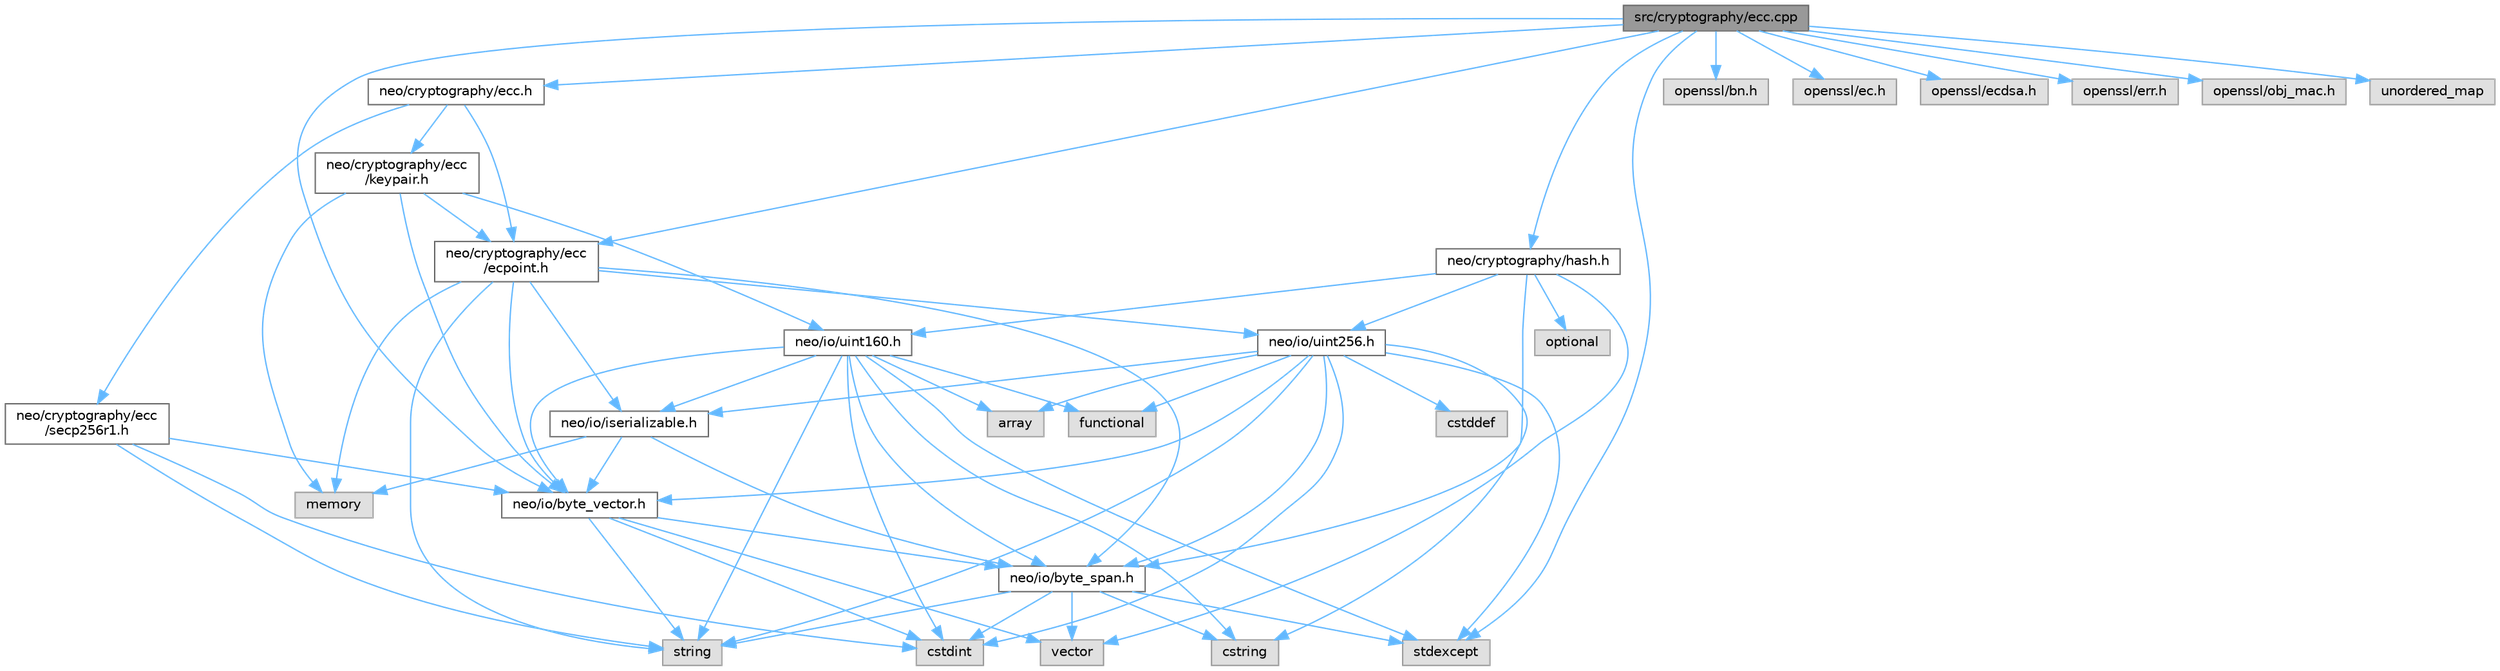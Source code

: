 digraph "src/cryptography/ecc.cpp"
{
 // LATEX_PDF_SIZE
  bgcolor="transparent";
  edge [fontname=Helvetica,fontsize=10,labelfontname=Helvetica,labelfontsize=10];
  node [fontname=Helvetica,fontsize=10,shape=box,height=0.2,width=0.4];
  Node1 [id="Node000001",label="src/cryptography/ecc.cpp",height=0.2,width=0.4,color="gray40", fillcolor="grey60", style="filled", fontcolor="black",tooltip=" "];
  Node1 -> Node2 [id="edge64_Node000001_Node000002",color="steelblue1",style="solid",tooltip=" "];
  Node2 [id="Node000002",label="neo/cryptography/ecc.h",height=0.2,width=0.4,color="grey40", fillcolor="white", style="filled",URL="$ecc_8h.html",tooltip=" "];
  Node2 -> Node3 [id="edge65_Node000002_Node000003",color="steelblue1",style="solid",tooltip=" "];
  Node3 [id="Node000003",label="neo/cryptography/ecc\l/ecpoint.h",height=0.2,width=0.4,color="grey40", fillcolor="white", style="filled",URL="$ecpoint_8h.html",tooltip=" "];
  Node3 -> Node4 [id="edge66_Node000003_Node000004",color="steelblue1",style="solid",tooltip=" "];
  Node4 [id="Node000004",label="neo/io/byte_span.h",height=0.2,width=0.4,color="grey40", fillcolor="white", style="filled",URL="$io_2byte__span_8h.html",tooltip=" "];
  Node4 -> Node5 [id="edge67_Node000004_Node000005",color="steelblue1",style="solid",tooltip=" "];
  Node5 [id="Node000005",label="cstdint",height=0.2,width=0.4,color="grey60", fillcolor="#E0E0E0", style="filled",tooltip=" "];
  Node4 -> Node6 [id="edge68_Node000004_Node000006",color="steelblue1",style="solid",tooltip=" "];
  Node6 [id="Node000006",label="cstring",height=0.2,width=0.4,color="grey60", fillcolor="#E0E0E0", style="filled",tooltip=" "];
  Node4 -> Node7 [id="edge69_Node000004_Node000007",color="steelblue1",style="solid",tooltip=" "];
  Node7 [id="Node000007",label="stdexcept",height=0.2,width=0.4,color="grey60", fillcolor="#E0E0E0", style="filled",tooltip=" "];
  Node4 -> Node8 [id="edge70_Node000004_Node000008",color="steelblue1",style="solid",tooltip=" "];
  Node8 [id="Node000008",label="string",height=0.2,width=0.4,color="grey60", fillcolor="#E0E0E0", style="filled",tooltip=" "];
  Node4 -> Node9 [id="edge71_Node000004_Node000009",color="steelblue1",style="solid",tooltip=" "];
  Node9 [id="Node000009",label="vector",height=0.2,width=0.4,color="grey60", fillcolor="#E0E0E0", style="filled",tooltip=" "];
  Node3 -> Node10 [id="edge72_Node000003_Node000010",color="steelblue1",style="solid",tooltip=" "];
  Node10 [id="Node000010",label="neo/io/byte_vector.h",height=0.2,width=0.4,color="grey40", fillcolor="white", style="filled",URL="$io_2byte__vector_8h.html",tooltip=" "];
  Node10 -> Node4 [id="edge73_Node000010_Node000004",color="steelblue1",style="solid",tooltip=" "];
  Node10 -> Node5 [id="edge74_Node000010_Node000005",color="steelblue1",style="solid",tooltip=" "];
  Node10 -> Node8 [id="edge75_Node000010_Node000008",color="steelblue1",style="solid",tooltip=" "];
  Node10 -> Node9 [id="edge76_Node000010_Node000009",color="steelblue1",style="solid",tooltip=" "];
  Node3 -> Node11 [id="edge77_Node000003_Node000011",color="steelblue1",style="solid",tooltip=" "];
  Node11 [id="Node000011",label="neo/io/iserializable.h",height=0.2,width=0.4,color="grey40", fillcolor="white", style="filled",URL="$iserializable_8h.html",tooltip=" "];
  Node11 -> Node4 [id="edge78_Node000011_Node000004",color="steelblue1",style="solid",tooltip=" "];
  Node11 -> Node10 [id="edge79_Node000011_Node000010",color="steelblue1",style="solid",tooltip=" "];
  Node11 -> Node12 [id="edge80_Node000011_Node000012",color="steelblue1",style="solid",tooltip=" "];
  Node12 [id="Node000012",label="memory",height=0.2,width=0.4,color="grey60", fillcolor="#E0E0E0", style="filled",tooltip=" "];
  Node3 -> Node13 [id="edge81_Node000003_Node000013",color="steelblue1",style="solid",tooltip=" "];
  Node13 [id="Node000013",label="neo/io/uint256.h",height=0.2,width=0.4,color="grey40", fillcolor="white", style="filled",URL="$uint256_8h.html",tooltip=" "];
  Node13 -> Node4 [id="edge82_Node000013_Node000004",color="steelblue1",style="solid",tooltip=" "];
  Node13 -> Node10 [id="edge83_Node000013_Node000010",color="steelblue1",style="solid",tooltip=" "];
  Node13 -> Node11 [id="edge84_Node000013_Node000011",color="steelblue1",style="solid",tooltip=" "];
  Node13 -> Node14 [id="edge85_Node000013_Node000014",color="steelblue1",style="solid",tooltip=" "];
  Node14 [id="Node000014",label="array",height=0.2,width=0.4,color="grey60", fillcolor="#E0E0E0", style="filled",tooltip=" "];
  Node13 -> Node15 [id="edge86_Node000013_Node000015",color="steelblue1",style="solid",tooltip=" "];
  Node15 [id="Node000015",label="cstddef",height=0.2,width=0.4,color="grey60", fillcolor="#E0E0E0", style="filled",tooltip=" "];
  Node13 -> Node5 [id="edge87_Node000013_Node000005",color="steelblue1",style="solid",tooltip=" "];
  Node13 -> Node6 [id="edge88_Node000013_Node000006",color="steelblue1",style="solid",tooltip=" "];
  Node13 -> Node16 [id="edge89_Node000013_Node000016",color="steelblue1",style="solid",tooltip=" "];
  Node16 [id="Node000016",label="functional",height=0.2,width=0.4,color="grey60", fillcolor="#E0E0E0", style="filled",tooltip=" "];
  Node13 -> Node7 [id="edge90_Node000013_Node000007",color="steelblue1",style="solid",tooltip=" "];
  Node13 -> Node8 [id="edge91_Node000013_Node000008",color="steelblue1",style="solid",tooltip=" "];
  Node3 -> Node12 [id="edge92_Node000003_Node000012",color="steelblue1",style="solid",tooltip=" "];
  Node3 -> Node8 [id="edge93_Node000003_Node000008",color="steelblue1",style="solid",tooltip=" "];
  Node2 -> Node17 [id="edge94_Node000002_Node000017",color="steelblue1",style="solid",tooltip=" "];
  Node17 [id="Node000017",label="neo/cryptography/ecc\l/keypair.h",height=0.2,width=0.4,color="grey40", fillcolor="white", style="filled",URL="$keypair_8h.html",tooltip=" "];
  Node17 -> Node3 [id="edge95_Node000017_Node000003",color="steelblue1",style="solid",tooltip=" "];
  Node17 -> Node10 [id="edge96_Node000017_Node000010",color="steelblue1",style="solid",tooltip=" "];
  Node17 -> Node18 [id="edge97_Node000017_Node000018",color="steelblue1",style="solid",tooltip=" "];
  Node18 [id="Node000018",label="neo/io/uint160.h",height=0.2,width=0.4,color="grey40", fillcolor="white", style="filled",URL="$uint160_8h.html",tooltip=" "];
  Node18 -> Node4 [id="edge98_Node000018_Node000004",color="steelblue1",style="solid",tooltip=" "];
  Node18 -> Node10 [id="edge99_Node000018_Node000010",color="steelblue1",style="solid",tooltip=" "];
  Node18 -> Node11 [id="edge100_Node000018_Node000011",color="steelblue1",style="solid",tooltip=" "];
  Node18 -> Node14 [id="edge101_Node000018_Node000014",color="steelblue1",style="solid",tooltip=" "];
  Node18 -> Node5 [id="edge102_Node000018_Node000005",color="steelblue1",style="solid",tooltip=" "];
  Node18 -> Node6 [id="edge103_Node000018_Node000006",color="steelblue1",style="solid",tooltip=" "];
  Node18 -> Node16 [id="edge104_Node000018_Node000016",color="steelblue1",style="solid",tooltip=" "];
  Node18 -> Node7 [id="edge105_Node000018_Node000007",color="steelblue1",style="solid",tooltip=" "];
  Node18 -> Node8 [id="edge106_Node000018_Node000008",color="steelblue1",style="solid",tooltip=" "];
  Node17 -> Node12 [id="edge107_Node000017_Node000012",color="steelblue1",style="solid",tooltip=" "];
  Node2 -> Node19 [id="edge108_Node000002_Node000019",color="steelblue1",style="solid",tooltip=" "];
  Node19 [id="Node000019",label="neo/cryptography/ecc\l/secp256r1.h",height=0.2,width=0.4,color="grey40", fillcolor="white", style="filled",URL="$secp256r1_8h.html",tooltip=" "];
  Node19 -> Node10 [id="edge109_Node000019_Node000010",color="steelblue1",style="solid",tooltip=" "];
  Node19 -> Node5 [id="edge110_Node000019_Node000005",color="steelblue1",style="solid",tooltip=" "];
  Node19 -> Node8 [id="edge111_Node000019_Node000008",color="steelblue1",style="solid",tooltip=" "];
  Node1 -> Node3 [id="edge112_Node000001_Node000003",color="steelblue1",style="solid",tooltip=" "];
  Node1 -> Node20 [id="edge113_Node000001_Node000020",color="steelblue1",style="solid",tooltip=" "];
  Node20 [id="Node000020",label="neo/cryptography/hash.h",height=0.2,width=0.4,color="grey40", fillcolor="white", style="filled",URL="$hash_8h.html",tooltip=" "];
  Node20 -> Node4 [id="edge114_Node000020_Node000004",color="steelblue1",style="solid",tooltip=" "];
  Node20 -> Node18 [id="edge115_Node000020_Node000018",color="steelblue1",style="solid",tooltip=" "];
  Node20 -> Node13 [id="edge116_Node000020_Node000013",color="steelblue1",style="solid",tooltip=" "];
  Node20 -> Node21 [id="edge117_Node000020_Node000021",color="steelblue1",style="solid",tooltip=" "];
  Node21 [id="Node000021",label="optional",height=0.2,width=0.4,color="grey60", fillcolor="#E0E0E0", style="filled",tooltip=" "];
  Node20 -> Node9 [id="edge118_Node000020_Node000009",color="steelblue1",style="solid",tooltip=" "];
  Node1 -> Node10 [id="edge119_Node000001_Node000010",color="steelblue1",style="solid",tooltip=" "];
  Node1 -> Node22 [id="edge120_Node000001_Node000022",color="steelblue1",style="solid",tooltip=" "];
  Node22 [id="Node000022",label="openssl/bn.h",height=0.2,width=0.4,color="grey60", fillcolor="#E0E0E0", style="filled",tooltip=" "];
  Node1 -> Node23 [id="edge121_Node000001_Node000023",color="steelblue1",style="solid",tooltip=" "];
  Node23 [id="Node000023",label="openssl/ec.h",height=0.2,width=0.4,color="grey60", fillcolor="#E0E0E0", style="filled",tooltip=" "];
  Node1 -> Node24 [id="edge122_Node000001_Node000024",color="steelblue1",style="solid",tooltip=" "];
  Node24 [id="Node000024",label="openssl/ecdsa.h",height=0.2,width=0.4,color="grey60", fillcolor="#E0E0E0", style="filled",tooltip=" "];
  Node1 -> Node25 [id="edge123_Node000001_Node000025",color="steelblue1",style="solid",tooltip=" "];
  Node25 [id="Node000025",label="openssl/err.h",height=0.2,width=0.4,color="grey60", fillcolor="#E0E0E0", style="filled",tooltip=" "];
  Node1 -> Node26 [id="edge124_Node000001_Node000026",color="steelblue1",style="solid",tooltip=" "];
  Node26 [id="Node000026",label="openssl/obj_mac.h",height=0.2,width=0.4,color="grey60", fillcolor="#E0E0E0", style="filled",tooltip=" "];
  Node1 -> Node7 [id="edge125_Node000001_Node000007",color="steelblue1",style="solid",tooltip=" "];
  Node1 -> Node27 [id="edge126_Node000001_Node000027",color="steelblue1",style="solid",tooltip=" "];
  Node27 [id="Node000027",label="unordered_map",height=0.2,width=0.4,color="grey60", fillcolor="#E0E0E0", style="filled",tooltip=" "];
}
